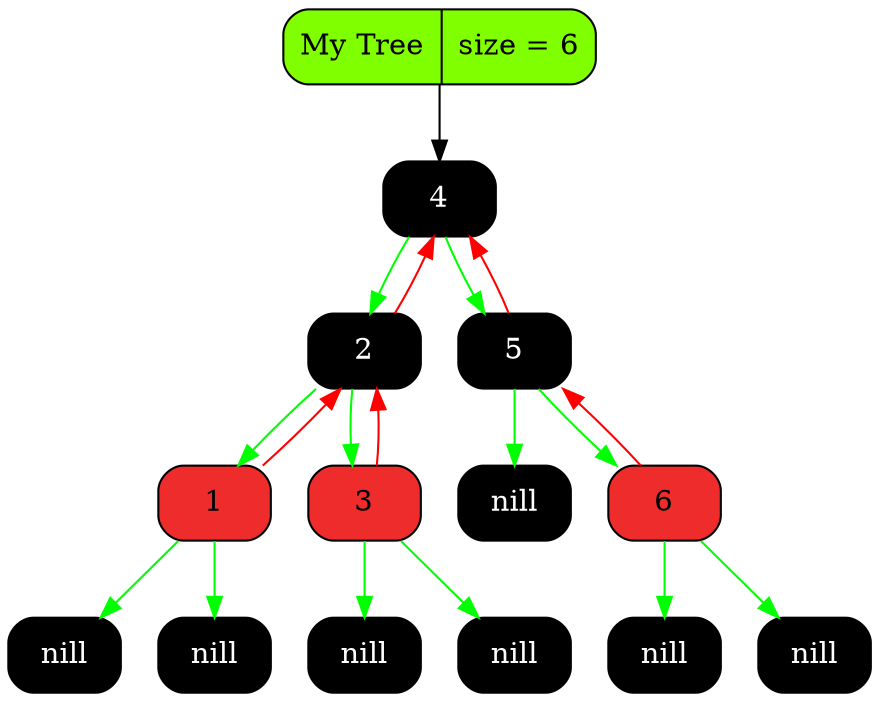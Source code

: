 digraph Tree
{
   rankdir = HR;
   node[fontsize=14];
   edge[color="black",fontcolor="blue",fontsize=12];
   tree[shape = Mrecord, style = filled, fillcolor = "chartreuse1", label = "My Tree | size = 6"];
   "0x145804080"[shape = Mrecord, style = filled, fontcolor = "white", fillcolor = "black",   label = " <value> 4"];
  "0x145804080" -> "0x144704080" [color = "green"];
  "0x144704080" -> "0x145804080" [color = "red"];
  "0x145804080" -> "0x144606750" [color = "green"];
  "0x144606750" -> "0x145804080" [color = "red"];
   "0x144704080"[shape = Mrecord, style = filled, fontcolor = "white", fillcolor = "black",   label = " <value> 2"];
  "0x144704080" -> "0x145804170" [color = "green"];
  "0x145804170" -> "0x144704080" [color = "red"];
  "0x144704080" -> "0x145904170" [color = "green"];
  "0x145904170" -> "0x144704080" [color = "red"];
  "0x145804170"[shape = Mrecord, style = filled, fillcolor = "firebrick2",   label = " <value> 1"];
   "0x145804170left"[shape = Mrecord, style = filled, fontcolor = "white", fillcolor = "black",   label = " <value> nill"];
  "0x145804170" -> "0x145804170left" [color = "green"];
   "0x145804170right"[shape = Mrecord, style = filled, fontcolor = "white", fillcolor = "black",   label = " <value> nill"];
  "0x145804170" -> "0x145804170right" [color = "green"];
  "0x145904170"[shape = Mrecord, style = filled, fillcolor = "firebrick2",   label = " <value> 3"];
   "0x145904170left"[shape = Mrecord, style = filled, fontcolor = "white", fillcolor = "black",   label = " <value> nill"];
  "0x145904170" -> "0x145904170left" [color = "green"];
   "0x145904170right"[shape = Mrecord, style = filled, fontcolor = "white", fillcolor = "black",   label = " <value> nill"];
  "0x145904170" -> "0x145904170right" [color = "green"];
   "0x144606750"[shape = Mrecord, style = filled, fontcolor = "white", fillcolor = "black",   label = " <value> 5"];
   "0x144606750left"[shape = Mrecord, style = filled, fontcolor = "white", fillcolor = "black",   label = " <value> nill"];
  "0x144606750" -> "0x144606750left" [color = "green"];
  "0x144606750" -> "0x145904080" [color = "green"];
  "0x145904080" -> "0x144606750" [color = "red"];
  "0x145904080"[shape = Mrecord, style = filled, fillcolor = "firebrick2",   label = " <value> 6"];
   "0x145904080left"[shape = Mrecord, style = filled, fontcolor = "white", fillcolor = "black",   label = " <value> nill"];
  "0x145904080" -> "0x145904080left" [color = "green"];
   "0x145904080right"[shape = Mrecord, style = filled, fontcolor = "white", fillcolor = "black",   label = " <value> nill"];
  "0x145904080" -> "0x145904080right" [color = "green"];
   tree -> "0x145804080" [color = "gray0"];
}